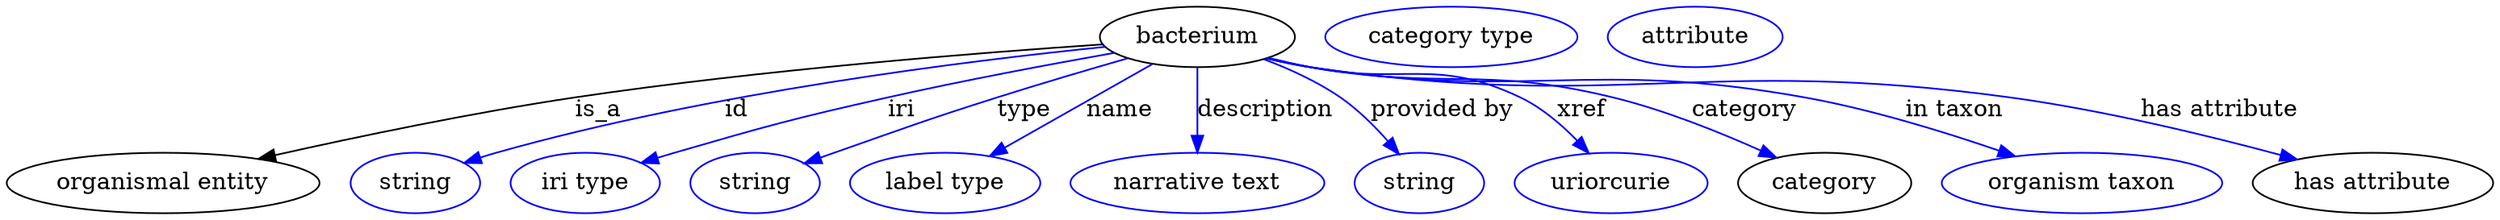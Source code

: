 digraph {
	graph [bb="0,0,1477.4,123"];
	node [label="\N"];
	bacterium	[height=0.5,
		label=bacterium,
		pos="706.94,105",
		width=1.6068];
	"organismal entity"	[height=0.5,
		pos="92.942,18",
		width=2.5817];
	bacterium -> "organismal entity"	[label=is_a,
		lp="350.94,61.5",
		pos="e,149.33,32.357 650.61,100.57 577.88,95.702 447.5,85.508 336.94,69 276.33,59.949 208.04,45.594 159.15,34.582"];
	id	[color=blue,
		height=0.5,
		label=string,
		pos="241.94,18",
		width=1.0652];
	bacterium -> id	[color=blue,
		label=id,
		lp="432.94,61.5",
		pos="e,270.94,29.948 652.1,99.084 571.53,90.962 416.99,71.947 289.94,36 286.84,35.121 283.64,34.148 280.44,33.124",
		style=solid];
	iri	[color=blue,
		height=0.5,
		label="iri type",
		pos="342.94,18",
		width=1.2277];
	bacterium -> iri	[color=blue,
		label=iri,
		lp="530.94,61.5",
		pos="e,376.57,29.865 657.55,95.548 620.4,88.962 568.3,79.241 522.94,69 466.47,56.251 452.57,52.03 396.94,36 393.43,34.988 389.8,33.911 \
386.16,32.81",
		style=solid];
	type	[color=blue,
		height=0.5,
		label=string,
		pos="443.94,18",
		width=1.0652];
	bacterium -> type	[color=blue,
		label=type,
		lp="603.94,61.5",
		pos="e,473.24,29.697 665.51,92.275 642.57,85.67 613.6,77.134 587.94,69 544.53,55.239 533.91,51.079 490.94,36 488.26,35.057 485.49,34.077 \
482.7,33.084",
		style=solid];
	name	[color=blue,
		height=0.5,
		label="label type",
		pos="556.94,18",
		width=1.5707];
	bacterium -> name	[color=blue,
		label=name,
		lp="660.94,61.5",
		pos="e,583.53,34.065 680.12,88.804 655.59,74.903 619.14,54.246 592.25,39.007",
		style=solid];
	description	[color=blue,
		height=0.5,
		label="narrative text",
		pos="706.94,18",
		width=2.0943];
	bacterium -> description	[color=blue,
		label=description,
		lp="747.44,61.5",
		pos="e,706.94,36.175 706.94,86.799 706.94,75.163 706.94,59.548 706.94,46.237",
		style=solid];
	"provided by"	[color=blue,
		height=0.5,
		label=string,
		pos="838.94,18",
		width=1.0652];
	bacterium -> "provided by"	[color=blue,
		label="provided by",
		lp="852.44,61.5",
		pos="e,826.82,35.129 746.37,91.759 761.37,86.106 778.14,78.51 791.94,69 802.41,61.784 812.32,51.893 820.32,42.813",
		style=solid];
	xref	[color=blue,
		height=0.5,
		label=uriorcurie,
		pos="952.94,18",
		width=1.5887];
	bacterium -> xref	[color=blue,
		label=xref,
		lp="935.44,61.5",
		pos="e,939.67,35.752 748.96,92.617 757.21,90.588 765.82,88.611 773.94,87 829,76.083 848.28,93.16 898.94,69 911.68,62.925 923.48,52.782 \
932.78,43.214",
		style=solid];
	category	[height=0.5,
		pos="1079.9,18",
		width=1.4263];
	bacterium -> category	[color=blue,
		label=category,
		lp="1032.4,61.5",
		pos="e,1051.2,33.093 748.55,92.422 756.91,90.385 765.67,88.455 773.94,87 853.13,73.075 875.82,88.011 953.94,69 984.42,61.582 1017.3,48.332 \
1041.9,37.335",
		style=solid];
	"in taxon"	[color=blue,
		height=0.5,
		label="organism taxon",
		pos="1232.9,18",
		width=2.3109];
	bacterium -> "in taxon"	[color=blue,
		label="in taxon",
		lp="1156.9,61.5",
		pos="e,1193.2,33.889 748.15,92.256 756.62,90.207 765.52,88.314 773.94,87 903.29,66.813 939.09,92.14 1067.9,69 1107.6,61.88 1151.2,48.428 \
1183.6,37.269",
		style=solid];
	"has attribute"	[height=0.5,
		pos="1405.9,18",
		width=1.9859];
	bacterium -> "has attribute"	[color=blue,
		label="has attribute",
		lp="1314.9,61.5",
		pos="e,1360.9,31.99 747.77,92.224 756.35,90.15 765.39,88.256 773.94,87 957.04,60.102 1006.6,93.973 1189.9,69 1245.5,61.434 1307.8,46.292 \
1351.1,34.644",
		style=solid];
	"named thing_category"	[color=blue,
		height=0.5,
		label="category type",
		pos="857.94,105",
		width=2.0762];
	"organismal entity_has attribute"	[color=blue,
		height=0.5,
		label=attribute,
		pos="1002.9,105",
		width=1.4443];
}
